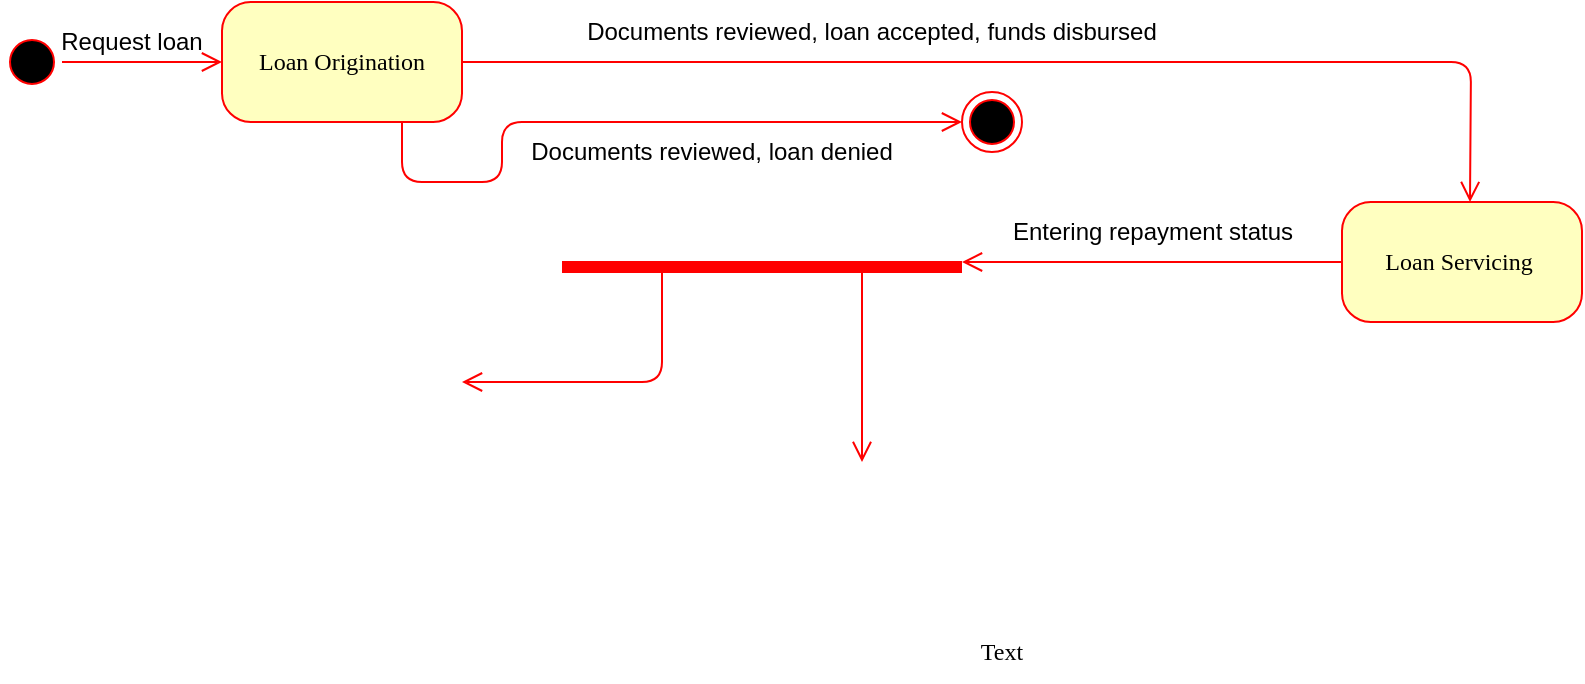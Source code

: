 <mxfile version="22.1.17" type="github">
  <diagram name="Page-1" id="58cdce13-f638-feb5-8d6f-7d28b1aa9fa0">
    <mxGraphModel dx="1129" dy="746" grid="1" gridSize="10" guides="1" tooltips="1" connect="1" arrows="1" fold="1" page="1" pageScale="1" pageWidth="1100" pageHeight="850" background="none" math="0" shadow="0">
      <root>
        <mxCell id="0" />
        <mxCell id="1" parent="0" />
        <mxCell id="382b91b5511bd0f7-1" value="" style="ellipse;html=1;shape=startState;fillColor=#000000;strokeColor=#ff0000;rounded=1;shadow=0;comic=0;labelBackgroundColor=none;fontFamily=Verdana;fontSize=12;fontColor=#000000;align=center;direction=south;" parent="1" vertex="1">
          <mxGeometry x="130" y="135" width="30" height="30" as="geometry" />
        </mxCell>
        <mxCell id="382b91b5511bd0f7-5" value="Loan Servicing&amp;nbsp;" style="rounded=1;whiteSpace=wrap;html=1;arcSize=24;fillColor=#ffffc0;strokeColor=#ff0000;shadow=0;comic=0;labelBackgroundColor=none;fontFamily=Verdana;fontSize=12;fontColor=#000000;align=center;" parent="1" vertex="1">
          <mxGeometry x="800" y="220" width="120" height="60" as="geometry" />
        </mxCell>
        <mxCell id="382b91b5511bd0f7-6" value="Loan Origination" style="rounded=1;whiteSpace=wrap;html=1;arcSize=24;fillColor=#ffffc0;strokeColor=#ff0000;shadow=0;comic=0;labelBackgroundColor=none;fontFamily=Verdana;fontSize=12;fontColor=#000000;align=center;" parent="1" vertex="1">
          <mxGeometry x="240" y="120" width="120" height="60" as="geometry" />
        </mxCell>
        <mxCell id="3cde6dad864a17aa-4" style="edgeStyle=orthogonalEdgeStyle;html=1;labelBackgroundColor=none;endArrow=open;endSize=8;strokeColor=#ff0000;fontFamily=Verdana;fontSize=12;align=left;exitX=1;exitY=0.5;exitDx=0;exitDy=0;" parent="1" source="382b91b5511bd0f7-6" edge="1">
          <mxGeometry relative="1" as="geometry">
            <mxPoint x="890" y="260" as="sourcePoint" />
            <mxPoint x="864" y="220" as="targetPoint" />
          </mxGeometry>
        </mxCell>
        <mxCell id="2a3bc250acf0617d-9" style="edgeStyle=orthogonalEdgeStyle;html=1;labelBackgroundColor=none;endArrow=open;endSize=8;strokeColor=#ff0000;fontFamily=Verdana;fontSize=12;align=left;" parent="1" source="382b91b5511bd0f7-1" target="382b91b5511bd0f7-6" edge="1">
          <mxGeometry relative="1" as="geometry" />
        </mxCell>
        <mxCell id="2a3bc250acf0617d-10" style="edgeStyle=orthogonalEdgeStyle;html=1;labelBackgroundColor=none;endArrow=open;endSize=8;strokeColor=#ff0000;fontFamily=Verdana;fontSize=12;align=left;entryX=0;entryY=0.5;entryDx=0;entryDy=0;" parent="1" source="382b91b5511bd0f7-6" target="6rjn2MY__xC60Us_htXu-5" edge="1">
          <mxGeometry relative="1" as="geometry">
            <Array as="points">
              <mxPoint x="330" y="210" />
              <mxPoint x="380" y="210" />
              <mxPoint x="380" y="180" />
            </Array>
            <mxPoint x="480" y="180" as="targetPoint" />
          </mxGeometry>
        </mxCell>
        <mxCell id="6rjn2MY__xC60Us_htXu-1" value="Request loan" style="text;strokeColor=none;align=center;fillColor=none;html=1;verticalAlign=middle;whiteSpace=wrap;rounded=0;" vertex="1" parent="1">
          <mxGeometry x="150" y="120" width="90" height="40" as="geometry" />
        </mxCell>
        <mxCell id="6rjn2MY__xC60Us_htXu-3" value="Documents reviewed, loan accepted, funds disbursed" style="text;strokeColor=none;align=center;fillColor=none;html=1;verticalAlign=middle;whiteSpace=wrap;rounded=0;" vertex="1" parent="1">
          <mxGeometry x="400" y="120" width="330" height="30" as="geometry" />
        </mxCell>
        <mxCell id="6rjn2MY__xC60Us_htXu-4" value="Documents reviewed, loan denied" style="text;strokeColor=none;align=center;fillColor=none;html=1;verticalAlign=middle;whiteSpace=wrap;rounded=0;" vertex="1" parent="1">
          <mxGeometry x="320" y="180" width="330" height="30" as="geometry" />
        </mxCell>
        <mxCell id="6rjn2MY__xC60Us_htXu-5" value="" style="ellipse;html=1;shape=endState;fillColor=#000000;strokeColor=#ff0000;" vertex="1" parent="1">
          <mxGeometry x="610" y="165" width="30" height="30" as="geometry" />
        </mxCell>
        <mxCell id="6rjn2MY__xC60Us_htXu-7" value="" style="shape=line;html=1;strokeWidth=6;strokeColor=#ff0000;" vertex="1" parent="1">
          <mxGeometry x="410" y="245" width="200" height="15" as="geometry" />
        </mxCell>
        <mxCell id="6rjn2MY__xC60Us_htXu-16" value="" style="edgeStyle=orthogonalEdgeStyle;html=1;labelBackgroundColor=none;endArrow=open;endSize=8;strokeColor=#ff0000;fontFamily=Verdana;fontSize=12;align=left;exitX=0;exitY=0.5;exitDx=0;exitDy=0;" edge="1" parent="1" source="382b91b5511bd0f7-5" target="6rjn2MY__xC60Us_htXu-7">
          <mxGeometry width="50" height="50" relative="1" as="geometry">
            <mxPoint x="970" y="320" as="sourcePoint" />
            <mxPoint x="650" y="280" as="targetPoint" />
            <Array as="points">
              <mxPoint x="720" y="250" />
              <mxPoint x="720" y="250" />
            </Array>
          </mxGeometry>
        </mxCell>
        <mxCell id="6rjn2MY__xC60Us_htXu-17" value="Entering repayment status" style="text;html=1;align=center;verticalAlign=middle;resizable=0;points=[];autosize=1;strokeColor=none;fillColor=none;" vertex="1" parent="1">
          <mxGeometry x="625" y="220" width="160" height="30" as="geometry" />
        </mxCell>
        <mxCell id="6rjn2MY__xC60Us_htXu-18" value="" style="edgeStyle=orthogonalEdgeStyle;html=1;labelBackgroundColor=none;endArrow=open;endSize=8;strokeColor=#ff0000;fontFamily=Verdana;fontSize=12;align=left;exitX=0.75;exitY=0.5;exitDx=0;exitDy=0;exitPerimeter=0;" edge="1" parent="1" source="6rjn2MY__xC60Us_htXu-7">
          <mxGeometry width="50" height="50" relative="1" as="geometry">
            <mxPoint x="560" y="260" as="sourcePoint" />
            <mxPoint x="560" y="350" as="targetPoint" />
            <Array as="points" />
          </mxGeometry>
        </mxCell>
        <mxCell id="6rjn2MY__xC60Us_htXu-19" value="" style="edgeStyle=orthogonalEdgeStyle;html=1;labelBackgroundColor=none;endArrow=open;endSize=8;strokeColor=#ff0000;fontFamily=Verdana;fontSize=12;align=left;exitX=0.25;exitY=0.5;exitDx=0;exitDy=0;exitPerimeter=0;" edge="1" parent="1" source="6rjn2MY__xC60Us_htXu-7">
          <mxGeometry width="50" height="50" relative="1" as="geometry">
            <mxPoint x="440" y="270" as="sourcePoint" />
            <mxPoint x="360" y="310" as="targetPoint" />
            <Array as="points">
              <mxPoint x="460" y="310" />
            </Array>
          </mxGeometry>
        </mxCell>
        <mxCell id="6rjn2MY__xC60Us_htXu-20" value="Text" style="text;strokeColor=none;align=center;fillColor=none;html=1;verticalAlign=middle;whiteSpace=wrap;rounded=0;fontSize=12;fontFamily=Verdana;fontColor=default;" vertex="1" parent="1">
          <mxGeometry x="600" y="430" width="60" height="30" as="geometry" />
        </mxCell>
      </root>
    </mxGraphModel>
  </diagram>
</mxfile>
